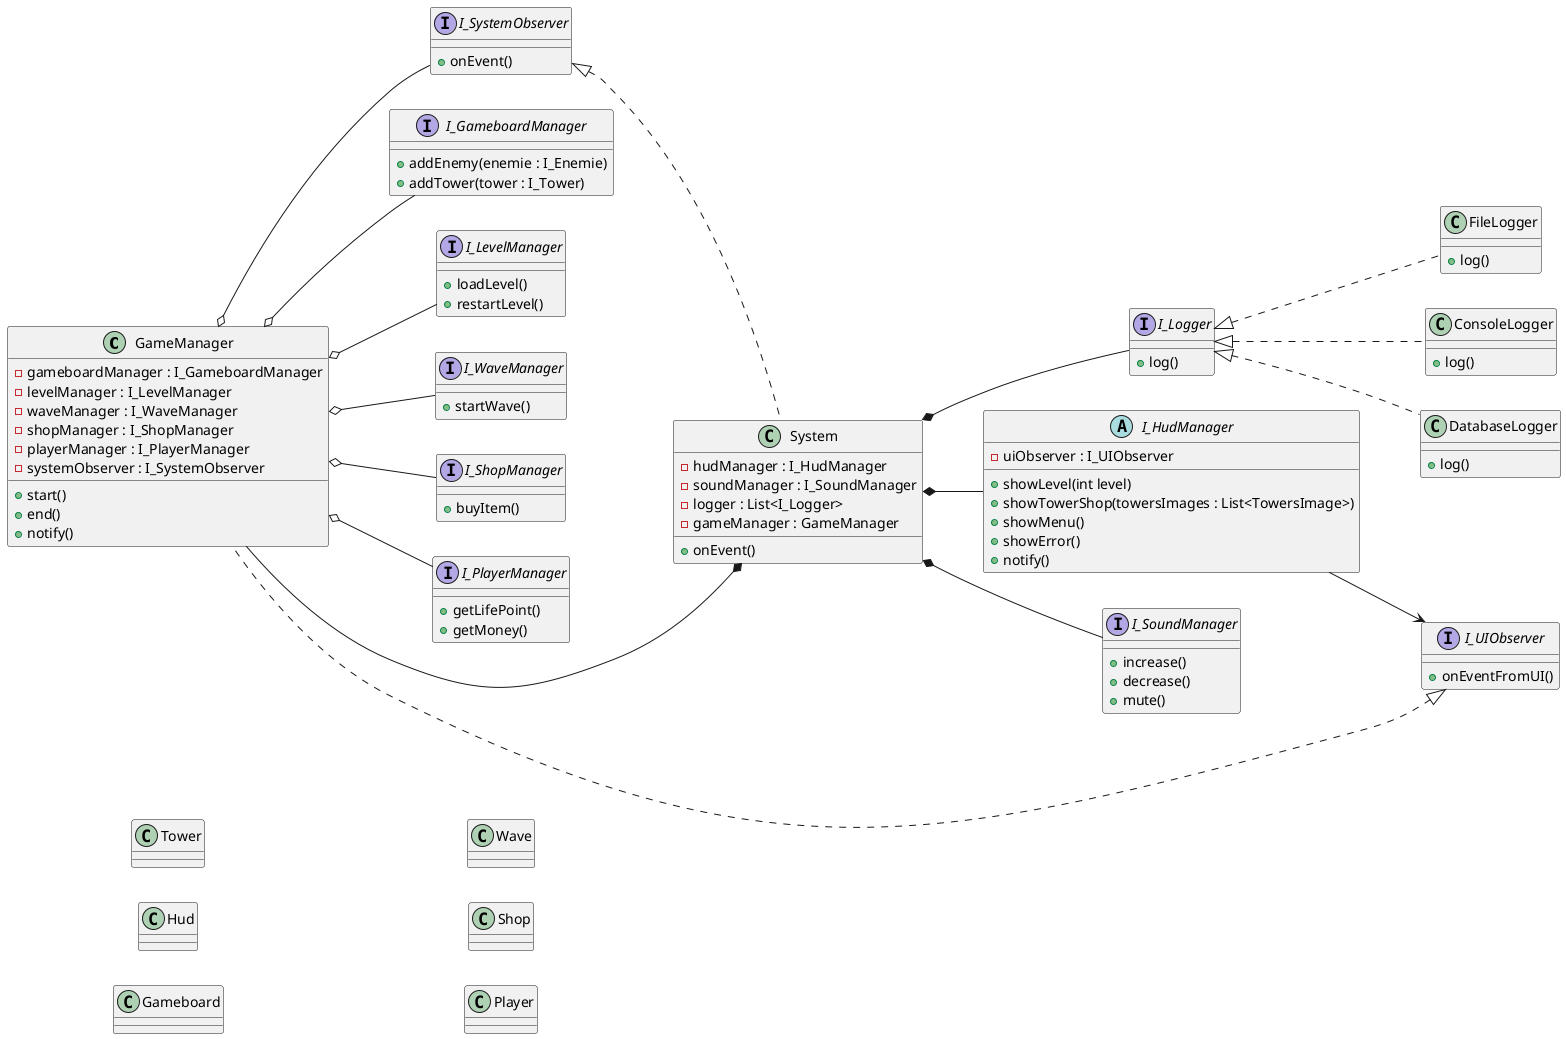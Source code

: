 @startuml "tower_defense_uml"

left to right direction

class GameManager implements I_UIObserver {
    - gameboardManager : I_GameboardManager
    - levelManager : I_LevelManager
    - waveManager : I_WaveManager
    - shopManager : I_ShopManager
    - playerManager : I_PlayerManager
    - systemObserver : I_SystemObserver
    + start()
    + end()
    + notify()
}

class System implements I_SystemObserver {
    - hudManager : I_HudManager
    - soundManager : I_SoundManager
    - logger : List<I_Logger>
    - gameManager : GameManager
    + onEvent()
}

interface I_Logger {
    + log()
}

class FileLogger implements I_Logger {
    + log()
}

class ConsoleLogger implements I_Logger {
    + log()
}

class DatabaseLogger implements I_Logger {
    + log()
}

' note left of GameManager
'     Orchestre le cycle de vie du jeu en
'     coordonnant les différents gestionnaires
'     nécessaires au fonctionnement du TowerDefense.
' end note

interface I_GameboardManager {
    + addEnemy(enemie : I_Enemie)
    + addTower(tower : I_Tower)
}

interface I_LevelManager {
    + loadLevel()
    + restartLevel()
}

interface I_WaveManager {
    + startWave()
}

interface I_ShopManager {
    + buyItem()
}

abstract class I_HudManager {
    - uiObserver : I_UIObserver
    + showLevel(int level)
    + showTowerShop(towersImages : List<TowersImage>)
    + showMenu()
    + showError()
    + notify()
}

interface I_SoundManager {
    + increase()
    + decrease()
    + mute()
}

interface I_PlayerManager {
    + getLifePoint()
    + getMoney()
}

interface I_SystemObserver {
    + onEvent()
}

interface I_UIObserver {
    + onEventFromUI()
}

GameManager o-- I_GameboardManager
GameManager o-- I_LevelManager
GameManager o-- I_WaveManager
GameManager o-- I_ShopManager
GameManager o-- I_PlayerManager
GameManager o-- I_SystemObserver

System *-- I_HudManager
System *-- I_SoundManager
System *-- I_Logger
System *-- GameManager

I_HudManager --> I_UIObserver

class Tower {

}

class Hud {

}

class Gameboard {

}

class Wave {

}

class Shop {

}

class Player {

}
@enduml